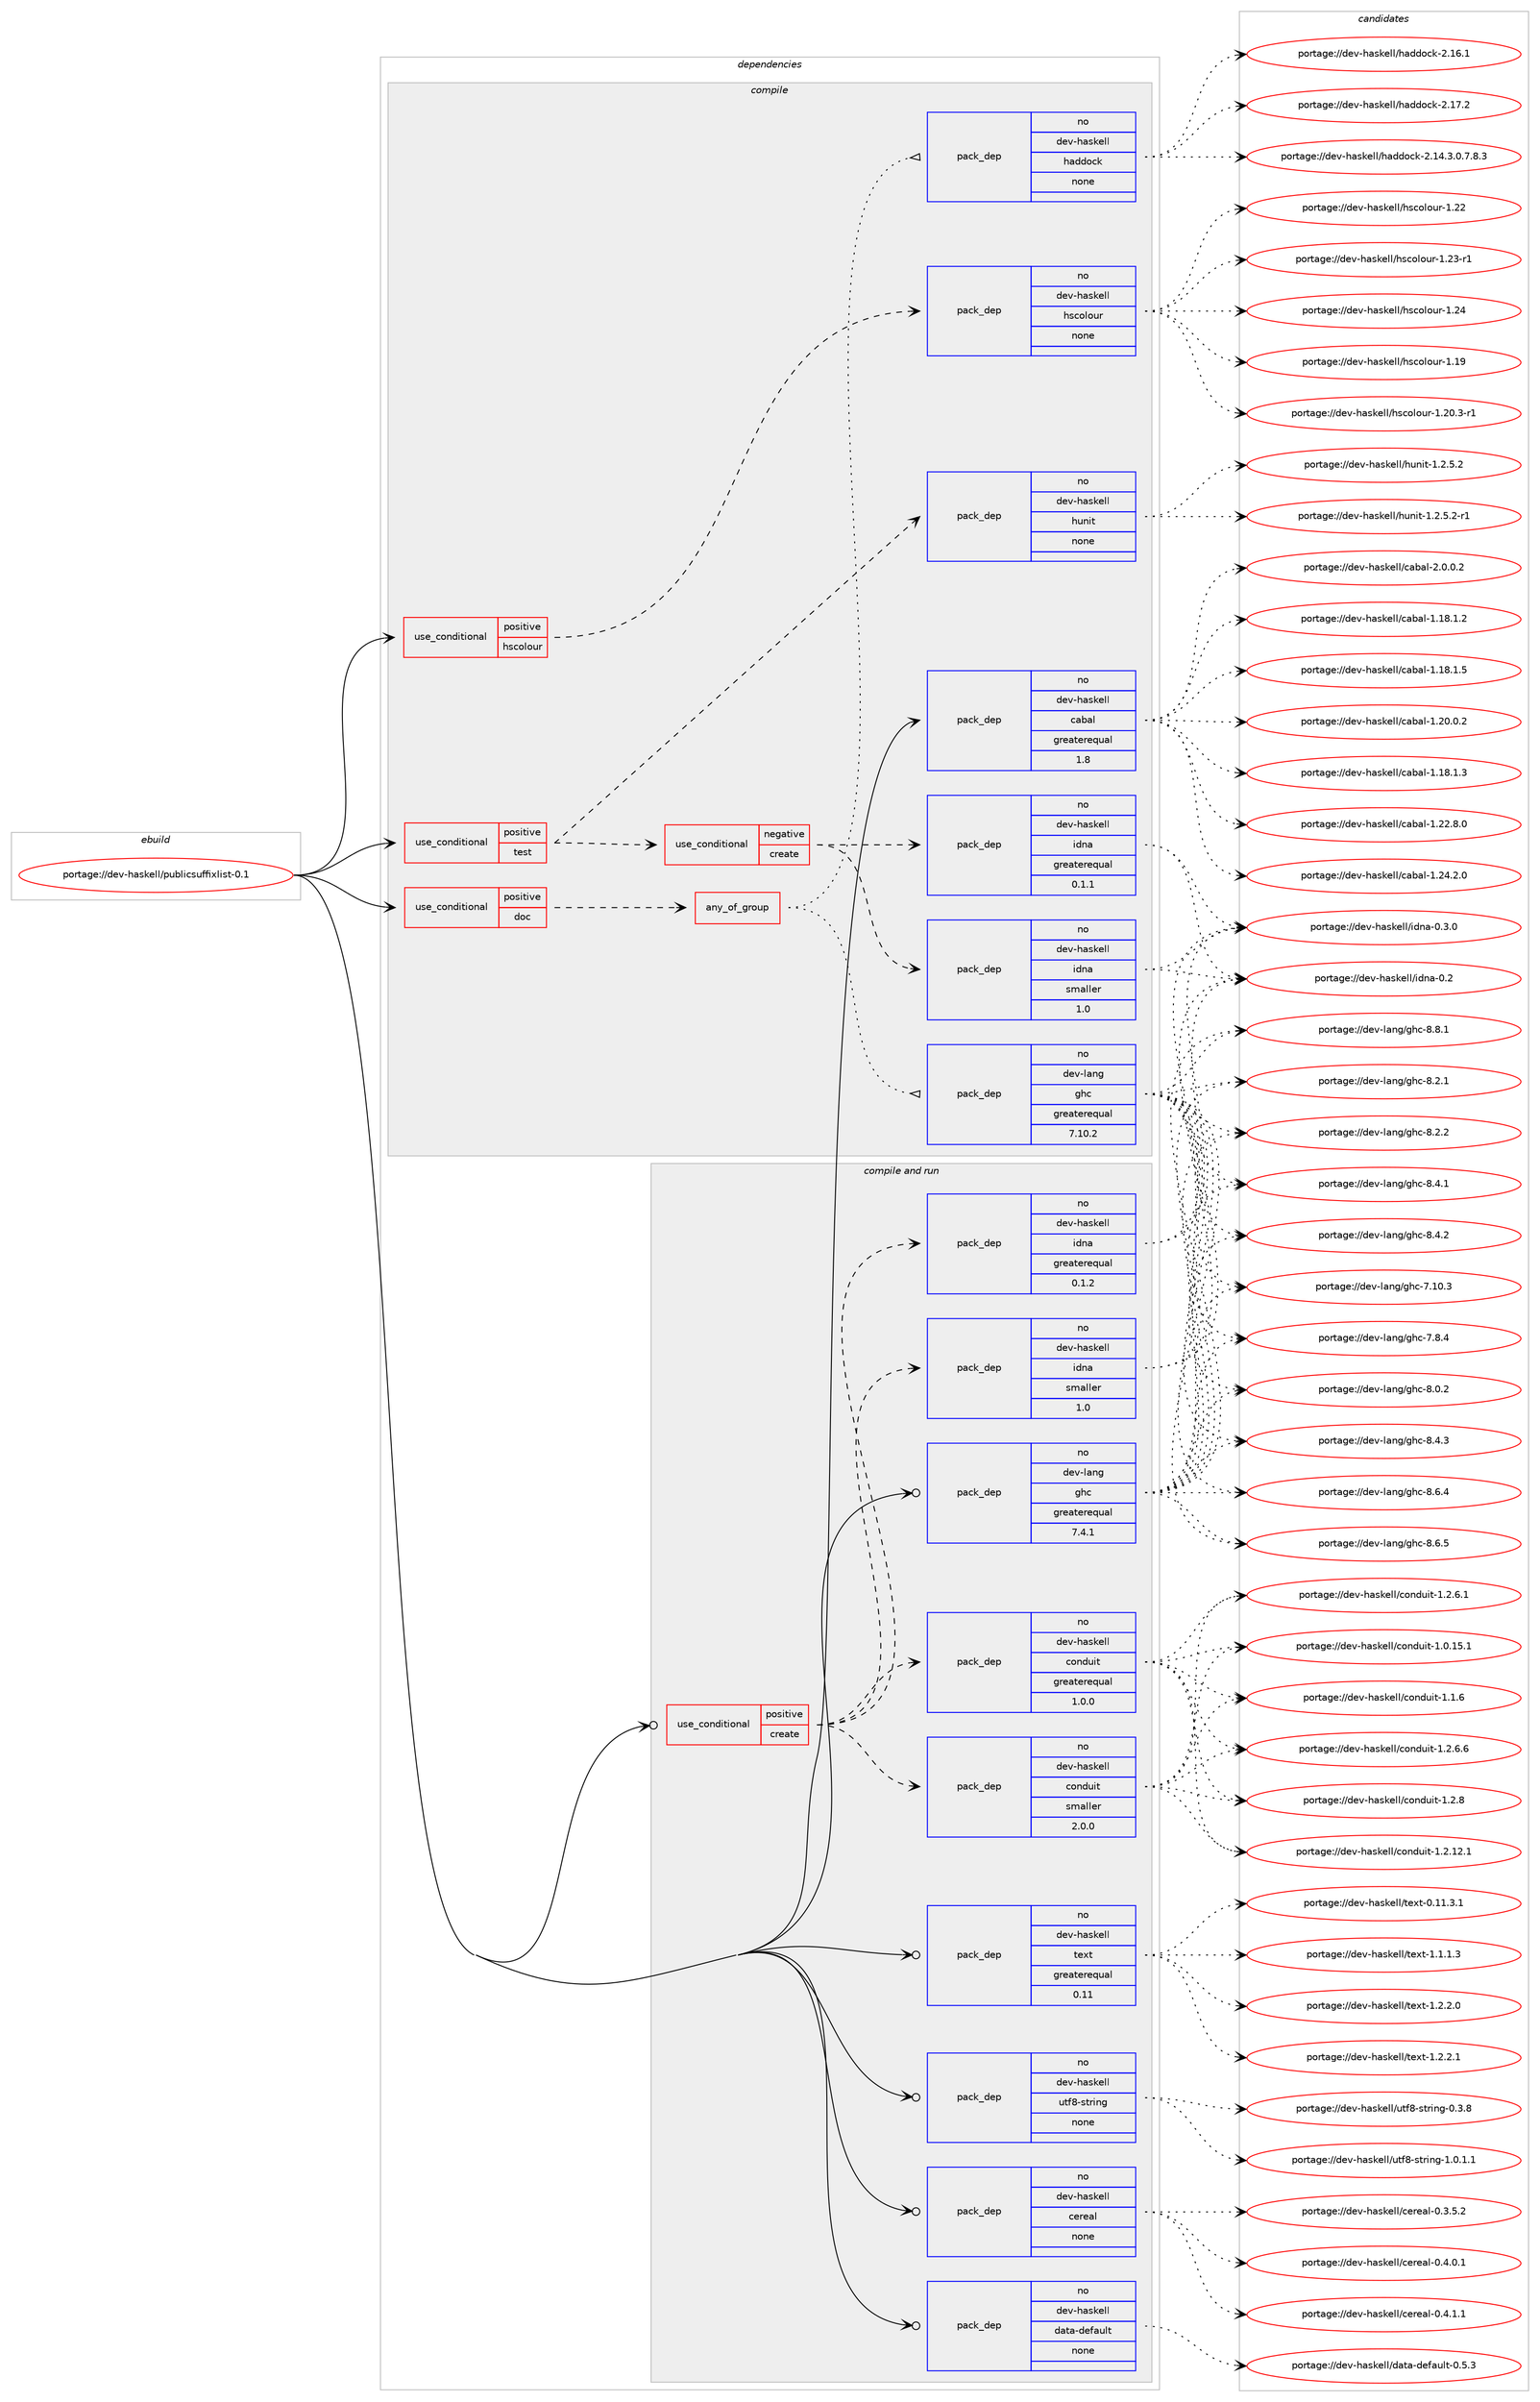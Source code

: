 digraph prolog {

# *************
# Graph options
# *************

newrank=true;
concentrate=true;
compound=true;
graph [rankdir=LR,fontname=Helvetica,fontsize=10,ranksep=1.5];#, ranksep=2.5, nodesep=0.2];
edge  [arrowhead=vee];
node  [fontname=Helvetica,fontsize=10];

# **********
# The ebuild
# **********

subgraph cluster_leftcol {
color=gray;
rank=same;
label=<<i>ebuild</i>>;
id [label="portage://dev-haskell/publicsuffixlist-0.1", color=red, width=4, href="../dev-haskell/publicsuffixlist-0.1.svg"];
}

# ****************
# The dependencies
# ****************

subgraph cluster_midcol {
color=gray;
label=<<i>dependencies</i>>;
subgraph cluster_compile {
fillcolor="#eeeeee";
style=filled;
label=<<i>compile</i>>;
subgraph cond16690 {
dependency77429 [label=<<TABLE BORDER="0" CELLBORDER="1" CELLSPACING="0" CELLPADDING="4"><TR><TD ROWSPAN="3" CELLPADDING="10">use_conditional</TD></TR><TR><TD>positive</TD></TR><TR><TD>doc</TD></TR></TABLE>>, shape=none, color=red];
subgraph any2202 {
dependency77430 [label=<<TABLE BORDER="0" CELLBORDER="1" CELLSPACING="0" CELLPADDING="4"><TR><TD CELLPADDING="10">any_of_group</TD></TR></TABLE>>, shape=none, color=red];subgraph pack58480 {
dependency77431 [label=<<TABLE BORDER="0" CELLBORDER="1" CELLSPACING="0" CELLPADDING="4" WIDTH="220"><TR><TD ROWSPAN="6" CELLPADDING="30">pack_dep</TD></TR><TR><TD WIDTH="110">no</TD></TR><TR><TD>dev-haskell</TD></TR><TR><TD>haddock</TD></TR><TR><TD>none</TD></TR><TR><TD></TD></TR></TABLE>>, shape=none, color=blue];
}
dependency77430:e -> dependency77431:w [weight=20,style="dotted",arrowhead="oinv"];
subgraph pack58481 {
dependency77432 [label=<<TABLE BORDER="0" CELLBORDER="1" CELLSPACING="0" CELLPADDING="4" WIDTH="220"><TR><TD ROWSPAN="6" CELLPADDING="30">pack_dep</TD></TR><TR><TD WIDTH="110">no</TD></TR><TR><TD>dev-lang</TD></TR><TR><TD>ghc</TD></TR><TR><TD>greaterequal</TD></TR><TR><TD>7.10.2</TD></TR></TABLE>>, shape=none, color=blue];
}
dependency77430:e -> dependency77432:w [weight=20,style="dotted",arrowhead="oinv"];
}
dependency77429:e -> dependency77430:w [weight=20,style="dashed",arrowhead="vee"];
}
id:e -> dependency77429:w [weight=20,style="solid",arrowhead="vee"];
subgraph cond16691 {
dependency77433 [label=<<TABLE BORDER="0" CELLBORDER="1" CELLSPACING="0" CELLPADDING="4"><TR><TD ROWSPAN="3" CELLPADDING="10">use_conditional</TD></TR><TR><TD>positive</TD></TR><TR><TD>hscolour</TD></TR></TABLE>>, shape=none, color=red];
subgraph pack58482 {
dependency77434 [label=<<TABLE BORDER="0" CELLBORDER="1" CELLSPACING="0" CELLPADDING="4" WIDTH="220"><TR><TD ROWSPAN="6" CELLPADDING="30">pack_dep</TD></TR><TR><TD WIDTH="110">no</TD></TR><TR><TD>dev-haskell</TD></TR><TR><TD>hscolour</TD></TR><TR><TD>none</TD></TR><TR><TD></TD></TR></TABLE>>, shape=none, color=blue];
}
dependency77433:e -> dependency77434:w [weight=20,style="dashed",arrowhead="vee"];
}
id:e -> dependency77433:w [weight=20,style="solid",arrowhead="vee"];
subgraph cond16692 {
dependency77435 [label=<<TABLE BORDER="0" CELLBORDER="1" CELLSPACING="0" CELLPADDING="4"><TR><TD ROWSPAN="3" CELLPADDING="10">use_conditional</TD></TR><TR><TD>positive</TD></TR><TR><TD>test</TD></TR></TABLE>>, shape=none, color=red];
subgraph pack58483 {
dependency77436 [label=<<TABLE BORDER="0" CELLBORDER="1" CELLSPACING="0" CELLPADDING="4" WIDTH="220"><TR><TD ROWSPAN="6" CELLPADDING="30">pack_dep</TD></TR><TR><TD WIDTH="110">no</TD></TR><TR><TD>dev-haskell</TD></TR><TR><TD>hunit</TD></TR><TR><TD>none</TD></TR><TR><TD></TD></TR></TABLE>>, shape=none, color=blue];
}
dependency77435:e -> dependency77436:w [weight=20,style="dashed",arrowhead="vee"];
subgraph cond16693 {
dependency77437 [label=<<TABLE BORDER="0" CELLBORDER="1" CELLSPACING="0" CELLPADDING="4"><TR><TD ROWSPAN="3" CELLPADDING="10">use_conditional</TD></TR><TR><TD>negative</TD></TR><TR><TD>create</TD></TR></TABLE>>, shape=none, color=red];
subgraph pack58484 {
dependency77438 [label=<<TABLE BORDER="0" CELLBORDER="1" CELLSPACING="0" CELLPADDING="4" WIDTH="220"><TR><TD ROWSPAN="6" CELLPADDING="30">pack_dep</TD></TR><TR><TD WIDTH="110">no</TD></TR><TR><TD>dev-haskell</TD></TR><TR><TD>idna</TD></TR><TR><TD>greaterequal</TD></TR><TR><TD>0.1.1</TD></TR></TABLE>>, shape=none, color=blue];
}
dependency77437:e -> dependency77438:w [weight=20,style="dashed",arrowhead="vee"];
subgraph pack58485 {
dependency77439 [label=<<TABLE BORDER="0" CELLBORDER="1" CELLSPACING="0" CELLPADDING="4" WIDTH="220"><TR><TD ROWSPAN="6" CELLPADDING="30">pack_dep</TD></TR><TR><TD WIDTH="110">no</TD></TR><TR><TD>dev-haskell</TD></TR><TR><TD>idna</TD></TR><TR><TD>smaller</TD></TR><TR><TD>1.0</TD></TR></TABLE>>, shape=none, color=blue];
}
dependency77437:e -> dependency77439:w [weight=20,style="dashed",arrowhead="vee"];
}
dependency77435:e -> dependency77437:w [weight=20,style="dashed",arrowhead="vee"];
}
id:e -> dependency77435:w [weight=20,style="solid",arrowhead="vee"];
subgraph pack58486 {
dependency77440 [label=<<TABLE BORDER="0" CELLBORDER="1" CELLSPACING="0" CELLPADDING="4" WIDTH="220"><TR><TD ROWSPAN="6" CELLPADDING="30">pack_dep</TD></TR><TR><TD WIDTH="110">no</TD></TR><TR><TD>dev-haskell</TD></TR><TR><TD>cabal</TD></TR><TR><TD>greaterequal</TD></TR><TR><TD>1.8</TD></TR></TABLE>>, shape=none, color=blue];
}
id:e -> dependency77440:w [weight=20,style="solid",arrowhead="vee"];
}
subgraph cluster_compileandrun {
fillcolor="#eeeeee";
style=filled;
label=<<i>compile and run</i>>;
subgraph cond16694 {
dependency77441 [label=<<TABLE BORDER="0" CELLBORDER="1" CELLSPACING="0" CELLPADDING="4"><TR><TD ROWSPAN="3" CELLPADDING="10">use_conditional</TD></TR><TR><TD>positive</TD></TR><TR><TD>create</TD></TR></TABLE>>, shape=none, color=red];
subgraph pack58487 {
dependency77442 [label=<<TABLE BORDER="0" CELLBORDER="1" CELLSPACING="0" CELLPADDING="4" WIDTH="220"><TR><TD ROWSPAN="6" CELLPADDING="30">pack_dep</TD></TR><TR><TD WIDTH="110">no</TD></TR><TR><TD>dev-haskell</TD></TR><TR><TD>conduit</TD></TR><TR><TD>greaterequal</TD></TR><TR><TD>1.0.0</TD></TR></TABLE>>, shape=none, color=blue];
}
dependency77441:e -> dependency77442:w [weight=20,style="dashed",arrowhead="vee"];
subgraph pack58488 {
dependency77443 [label=<<TABLE BORDER="0" CELLBORDER="1" CELLSPACING="0" CELLPADDING="4" WIDTH="220"><TR><TD ROWSPAN="6" CELLPADDING="30">pack_dep</TD></TR><TR><TD WIDTH="110">no</TD></TR><TR><TD>dev-haskell</TD></TR><TR><TD>conduit</TD></TR><TR><TD>smaller</TD></TR><TR><TD>2.0.0</TD></TR></TABLE>>, shape=none, color=blue];
}
dependency77441:e -> dependency77443:w [weight=20,style="dashed",arrowhead="vee"];
subgraph pack58489 {
dependency77444 [label=<<TABLE BORDER="0" CELLBORDER="1" CELLSPACING="0" CELLPADDING="4" WIDTH="220"><TR><TD ROWSPAN="6" CELLPADDING="30">pack_dep</TD></TR><TR><TD WIDTH="110">no</TD></TR><TR><TD>dev-haskell</TD></TR><TR><TD>idna</TD></TR><TR><TD>greaterequal</TD></TR><TR><TD>0.1.2</TD></TR></TABLE>>, shape=none, color=blue];
}
dependency77441:e -> dependency77444:w [weight=20,style="dashed",arrowhead="vee"];
subgraph pack58490 {
dependency77445 [label=<<TABLE BORDER="0" CELLBORDER="1" CELLSPACING="0" CELLPADDING="4" WIDTH="220"><TR><TD ROWSPAN="6" CELLPADDING="30">pack_dep</TD></TR><TR><TD WIDTH="110">no</TD></TR><TR><TD>dev-haskell</TD></TR><TR><TD>idna</TD></TR><TR><TD>smaller</TD></TR><TR><TD>1.0</TD></TR></TABLE>>, shape=none, color=blue];
}
dependency77441:e -> dependency77445:w [weight=20,style="dashed",arrowhead="vee"];
}
id:e -> dependency77441:w [weight=20,style="solid",arrowhead="odotvee"];
subgraph pack58491 {
dependency77446 [label=<<TABLE BORDER="0" CELLBORDER="1" CELLSPACING="0" CELLPADDING="4" WIDTH="220"><TR><TD ROWSPAN="6" CELLPADDING="30">pack_dep</TD></TR><TR><TD WIDTH="110">no</TD></TR><TR><TD>dev-haskell</TD></TR><TR><TD>cereal</TD></TR><TR><TD>none</TD></TR><TR><TD></TD></TR></TABLE>>, shape=none, color=blue];
}
id:e -> dependency77446:w [weight=20,style="solid",arrowhead="odotvee"];
subgraph pack58492 {
dependency77447 [label=<<TABLE BORDER="0" CELLBORDER="1" CELLSPACING="0" CELLPADDING="4" WIDTH="220"><TR><TD ROWSPAN="6" CELLPADDING="30">pack_dep</TD></TR><TR><TD WIDTH="110">no</TD></TR><TR><TD>dev-haskell</TD></TR><TR><TD>data-default</TD></TR><TR><TD>none</TD></TR><TR><TD></TD></TR></TABLE>>, shape=none, color=blue];
}
id:e -> dependency77447:w [weight=20,style="solid",arrowhead="odotvee"];
subgraph pack58493 {
dependency77448 [label=<<TABLE BORDER="0" CELLBORDER="1" CELLSPACING="0" CELLPADDING="4" WIDTH="220"><TR><TD ROWSPAN="6" CELLPADDING="30">pack_dep</TD></TR><TR><TD WIDTH="110">no</TD></TR><TR><TD>dev-haskell</TD></TR><TR><TD>text</TD></TR><TR><TD>greaterequal</TD></TR><TR><TD>0.11</TD></TR></TABLE>>, shape=none, color=blue];
}
id:e -> dependency77448:w [weight=20,style="solid",arrowhead="odotvee"];
subgraph pack58494 {
dependency77449 [label=<<TABLE BORDER="0" CELLBORDER="1" CELLSPACING="0" CELLPADDING="4" WIDTH="220"><TR><TD ROWSPAN="6" CELLPADDING="30">pack_dep</TD></TR><TR><TD WIDTH="110">no</TD></TR><TR><TD>dev-haskell</TD></TR><TR><TD>utf8-string</TD></TR><TR><TD>none</TD></TR><TR><TD></TD></TR></TABLE>>, shape=none, color=blue];
}
id:e -> dependency77449:w [weight=20,style="solid",arrowhead="odotvee"];
subgraph pack58495 {
dependency77450 [label=<<TABLE BORDER="0" CELLBORDER="1" CELLSPACING="0" CELLPADDING="4" WIDTH="220"><TR><TD ROWSPAN="6" CELLPADDING="30">pack_dep</TD></TR><TR><TD WIDTH="110">no</TD></TR><TR><TD>dev-lang</TD></TR><TR><TD>ghc</TD></TR><TR><TD>greaterequal</TD></TR><TR><TD>7.4.1</TD></TR></TABLE>>, shape=none, color=blue];
}
id:e -> dependency77450:w [weight=20,style="solid",arrowhead="odotvee"];
}
subgraph cluster_run {
fillcolor="#eeeeee";
style=filled;
label=<<i>run</i>>;
}
}

# **************
# The candidates
# **************

subgraph cluster_choices {
rank=same;
color=gray;
label=<<i>candidates</i>>;

subgraph choice58480 {
color=black;
nodesep=1;
choiceportage1001011184510497115107101108108471049710010011199107455046495246514648465546564651 [label="portage://dev-haskell/haddock-2.14.3.0.7.8.3", color=red, width=4,href="../dev-haskell/haddock-2.14.3.0.7.8.3.svg"];
choiceportage100101118451049711510710110810847104971001001119910745504649544649 [label="portage://dev-haskell/haddock-2.16.1", color=red, width=4,href="../dev-haskell/haddock-2.16.1.svg"];
choiceportage100101118451049711510710110810847104971001001119910745504649554650 [label="portage://dev-haskell/haddock-2.17.2", color=red, width=4,href="../dev-haskell/haddock-2.17.2.svg"];
dependency77431:e -> choiceportage1001011184510497115107101108108471049710010011199107455046495246514648465546564651:w [style=dotted,weight="100"];
dependency77431:e -> choiceportage100101118451049711510710110810847104971001001119910745504649544649:w [style=dotted,weight="100"];
dependency77431:e -> choiceportage100101118451049711510710110810847104971001001119910745504649554650:w [style=dotted,weight="100"];
}
subgraph choice58481 {
color=black;
nodesep=1;
choiceportage1001011184510897110103471031049945554649484651 [label="portage://dev-lang/ghc-7.10.3", color=red, width=4,href="../dev-lang/ghc-7.10.3.svg"];
choiceportage10010111845108971101034710310499455546564652 [label="portage://dev-lang/ghc-7.8.4", color=red, width=4,href="../dev-lang/ghc-7.8.4.svg"];
choiceportage10010111845108971101034710310499455646484650 [label="portage://dev-lang/ghc-8.0.2", color=red, width=4,href="../dev-lang/ghc-8.0.2.svg"];
choiceportage10010111845108971101034710310499455646504649 [label="portage://dev-lang/ghc-8.2.1", color=red, width=4,href="../dev-lang/ghc-8.2.1.svg"];
choiceportage10010111845108971101034710310499455646504650 [label="portage://dev-lang/ghc-8.2.2", color=red, width=4,href="../dev-lang/ghc-8.2.2.svg"];
choiceportage10010111845108971101034710310499455646524649 [label="portage://dev-lang/ghc-8.4.1", color=red, width=4,href="../dev-lang/ghc-8.4.1.svg"];
choiceportage10010111845108971101034710310499455646524650 [label="portage://dev-lang/ghc-8.4.2", color=red, width=4,href="../dev-lang/ghc-8.4.2.svg"];
choiceportage10010111845108971101034710310499455646524651 [label="portage://dev-lang/ghc-8.4.3", color=red, width=4,href="../dev-lang/ghc-8.4.3.svg"];
choiceportage10010111845108971101034710310499455646544652 [label="portage://dev-lang/ghc-8.6.4", color=red, width=4,href="../dev-lang/ghc-8.6.4.svg"];
choiceportage10010111845108971101034710310499455646544653 [label="portage://dev-lang/ghc-8.6.5", color=red, width=4,href="../dev-lang/ghc-8.6.5.svg"];
choiceportage10010111845108971101034710310499455646564649 [label="portage://dev-lang/ghc-8.8.1", color=red, width=4,href="../dev-lang/ghc-8.8.1.svg"];
dependency77432:e -> choiceportage1001011184510897110103471031049945554649484651:w [style=dotted,weight="100"];
dependency77432:e -> choiceportage10010111845108971101034710310499455546564652:w [style=dotted,weight="100"];
dependency77432:e -> choiceportage10010111845108971101034710310499455646484650:w [style=dotted,weight="100"];
dependency77432:e -> choiceportage10010111845108971101034710310499455646504649:w [style=dotted,weight="100"];
dependency77432:e -> choiceportage10010111845108971101034710310499455646504650:w [style=dotted,weight="100"];
dependency77432:e -> choiceportage10010111845108971101034710310499455646524649:w [style=dotted,weight="100"];
dependency77432:e -> choiceportage10010111845108971101034710310499455646524650:w [style=dotted,weight="100"];
dependency77432:e -> choiceportage10010111845108971101034710310499455646524651:w [style=dotted,weight="100"];
dependency77432:e -> choiceportage10010111845108971101034710310499455646544652:w [style=dotted,weight="100"];
dependency77432:e -> choiceportage10010111845108971101034710310499455646544653:w [style=dotted,weight="100"];
dependency77432:e -> choiceportage10010111845108971101034710310499455646564649:w [style=dotted,weight="100"];
}
subgraph choice58482 {
color=black;
nodesep=1;
choiceportage100101118451049711510710110810847104115991111081111171144549464957 [label="portage://dev-haskell/hscolour-1.19", color=red, width=4,href="../dev-haskell/hscolour-1.19.svg"];
choiceportage10010111845104971151071011081084710411599111108111117114454946504846514511449 [label="portage://dev-haskell/hscolour-1.20.3-r1", color=red, width=4,href="../dev-haskell/hscolour-1.20.3-r1.svg"];
choiceportage100101118451049711510710110810847104115991111081111171144549465050 [label="portage://dev-haskell/hscolour-1.22", color=red, width=4,href="../dev-haskell/hscolour-1.22.svg"];
choiceportage1001011184510497115107101108108471041159911110811111711445494650514511449 [label="portage://dev-haskell/hscolour-1.23-r1", color=red, width=4,href="../dev-haskell/hscolour-1.23-r1.svg"];
choiceportage100101118451049711510710110810847104115991111081111171144549465052 [label="portage://dev-haskell/hscolour-1.24", color=red, width=4,href="../dev-haskell/hscolour-1.24.svg"];
dependency77434:e -> choiceportage100101118451049711510710110810847104115991111081111171144549464957:w [style=dotted,weight="100"];
dependency77434:e -> choiceportage10010111845104971151071011081084710411599111108111117114454946504846514511449:w [style=dotted,weight="100"];
dependency77434:e -> choiceportage100101118451049711510710110810847104115991111081111171144549465050:w [style=dotted,weight="100"];
dependency77434:e -> choiceportage1001011184510497115107101108108471041159911110811111711445494650514511449:w [style=dotted,weight="100"];
dependency77434:e -> choiceportage100101118451049711510710110810847104115991111081111171144549465052:w [style=dotted,weight="100"];
}
subgraph choice58483 {
color=black;
nodesep=1;
choiceportage1001011184510497115107101108108471041171101051164549465046534650 [label="portage://dev-haskell/hunit-1.2.5.2", color=red, width=4,href="../dev-haskell/hunit-1.2.5.2.svg"];
choiceportage10010111845104971151071011081084710411711010511645494650465346504511449 [label="portage://dev-haskell/hunit-1.2.5.2-r1", color=red, width=4,href="../dev-haskell/hunit-1.2.5.2-r1.svg"];
dependency77436:e -> choiceportage1001011184510497115107101108108471041171101051164549465046534650:w [style=dotted,weight="100"];
dependency77436:e -> choiceportage10010111845104971151071011081084710411711010511645494650465346504511449:w [style=dotted,weight="100"];
}
subgraph choice58484 {
color=black;
nodesep=1;
choiceportage1001011184510497115107101108108471051001109745484650 [label="portage://dev-haskell/idna-0.2", color=red, width=4,href="../dev-haskell/idna-0.2.svg"];
choiceportage10010111845104971151071011081084710510011097454846514648 [label="portage://dev-haskell/idna-0.3.0", color=red, width=4,href="../dev-haskell/idna-0.3.0.svg"];
dependency77438:e -> choiceportage1001011184510497115107101108108471051001109745484650:w [style=dotted,weight="100"];
dependency77438:e -> choiceportage10010111845104971151071011081084710510011097454846514648:w [style=dotted,weight="100"];
}
subgraph choice58485 {
color=black;
nodesep=1;
choiceportage1001011184510497115107101108108471051001109745484650 [label="portage://dev-haskell/idna-0.2", color=red, width=4,href="../dev-haskell/idna-0.2.svg"];
choiceportage10010111845104971151071011081084710510011097454846514648 [label="portage://dev-haskell/idna-0.3.0", color=red, width=4,href="../dev-haskell/idna-0.3.0.svg"];
dependency77439:e -> choiceportage1001011184510497115107101108108471051001109745484650:w [style=dotted,weight="100"];
dependency77439:e -> choiceportage10010111845104971151071011081084710510011097454846514648:w [style=dotted,weight="100"];
}
subgraph choice58486 {
color=black;
nodesep=1;
choiceportage10010111845104971151071011081084799979897108454946495646494650 [label="portage://dev-haskell/cabal-1.18.1.2", color=red, width=4,href="../dev-haskell/cabal-1.18.1.2.svg"];
choiceportage10010111845104971151071011081084799979897108454946495646494651 [label="portage://dev-haskell/cabal-1.18.1.3", color=red, width=4,href="../dev-haskell/cabal-1.18.1.3.svg"];
choiceportage10010111845104971151071011081084799979897108454946495646494653 [label="portage://dev-haskell/cabal-1.18.1.5", color=red, width=4,href="../dev-haskell/cabal-1.18.1.5.svg"];
choiceportage10010111845104971151071011081084799979897108454946504846484650 [label="portage://dev-haskell/cabal-1.20.0.2", color=red, width=4,href="../dev-haskell/cabal-1.20.0.2.svg"];
choiceportage10010111845104971151071011081084799979897108454946505046564648 [label="portage://dev-haskell/cabal-1.22.8.0", color=red, width=4,href="../dev-haskell/cabal-1.22.8.0.svg"];
choiceportage10010111845104971151071011081084799979897108454946505246504648 [label="portage://dev-haskell/cabal-1.24.2.0", color=red, width=4,href="../dev-haskell/cabal-1.24.2.0.svg"];
choiceportage100101118451049711510710110810847999798971084550464846484650 [label="portage://dev-haskell/cabal-2.0.0.2", color=red, width=4,href="../dev-haskell/cabal-2.0.0.2.svg"];
dependency77440:e -> choiceportage10010111845104971151071011081084799979897108454946495646494650:w [style=dotted,weight="100"];
dependency77440:e -> choiceportage10010111845104971151071011081084799979897108454946495646494651:w [style=dotted,weight="100"];
dependency77440:e -> choiceportage10010111845104971151071011081084799979897108454946495646494653:w [style=dotted,weight="100"];
dependency77440:e -> choiceportage10010111845104971151071011081084799979897108454946504846484650:w [style=dotted,weight="100"];
dependency77440:e -> choiceportage10010111845104971151071011081084799979897108454946505046564648:w [style=dotted,weight="100"];
dependency77440:e -> choiceportage10010111845104971151071011081084799979897108454946505246504648:w [style=dotted,weight="100"];
dependency77440:e -> choiceportage100101118451049711510710110810847999798971084550464846484650:w [style=dotted,weight="100"];
}
subgraph choice58487 {
color=black;
nodesep=1;
choiceportage10010111845104971151071011081084799111110100117105116454946484649534649 [label="portage://dev-haskell/conduit-1.0.15.1", color=red, width=4,href="../dev-haskell/conduit-1.0.15.1.svg"];
choiceportage10010111845104971151071011081084799111110100117105116454946494654 [label="portage://dev-haskell/conduit-1.1.6", color=red, width=4,href="../dev-haskell/conduit-1.1.6.svg"];
choiceportage10010111845104971151071011081084799111110100117105116454946504649504649 [label="portage://dev-haskell/conduit-1.2.12.1", color=red, width=4,href="../dev-haskell/conduit-1.2.12.1.svg"];
choiceportage100101118451049711510710110810847991111101001171051164549465046544649 [label="portage://dev-haskell/conduit-1.2.6.1", color=red, width=4,href="../dev-haskell/conduit-1.2.6.1.svg"];
choiceportage100101118451049711510710110810847991111101001171051164549465046544654 [label="portage://dev-haskell/conduit-1.2.6.6", color=red, width=4,href="../dev-haskell/conduit-1.2.6.6.svg"];
choiceportage10010111845104971151071011081084799111110100117105116454946504656 [label="portage://dev-haskell/conduit-1.2.8", color=red, width=4,href="../dev-haskell/conduit-1.2.8.svg"];
dependency77442:e -> choiceportage10010111845104971151071011081084799111110100117105116454946484649534649:w [style=dotted,weight="100"];
dependency77442:e -> choiceportage10010111845104971151071011081084799111110100117105116454946494654:w [style=dotted,weight="100"];
dependency77442:e -> choiceportage10010111845104971151071011081084799111110100117105116454946504649504649:w [style=dotted,weight="100"];
dependency77442:e -> choiceportage100101118451049711510710110810847991111101001171051164549465046544649:w [style=dotted,weight="100"];
dependency77442:e -> choiceportage100101118451049711510710110810847991111101001171051164549465046544654:w [style=dotted,weight="100"];
dependency77442:e -> choiceportage10010111845104971151071011081084799111110100117105116454946504656:w [style=dotted,weight="100"];
}
subgraph choice58488 {
color=black;
nodesep=1;
choiceportage10010111845104971151071011081084799111110100117105116454946484649534649 [label="portage://dev-haskell/conduit-1.0.15.1", color=red, width=4,href="../dev-haskell/conduit-1.0.15.1.svg"];
choiceportage10010111845104971151071011081084799111110100117105116454946494654 [label="portage://dev-haskell/conduit-1.1.6", color=red, width=4,href="../dev-haskell/conduit-1.1.6.svg"];
choiceportage10010111845104971151071011081084799111110100117105116454946504649504649 [label="portage://dev-haskell/conduit-1.2.12.1", color=red, width=4,href="../dev-haskell/conduit-1.2.12.1.svg"];
choiceportage100101118451049711510710110810847991111101001171051164549465046544649 [label="portage://dev-haskell/conduit-1.2.6.1", color=red, width=4,href="../dev-haskell/conduit-1.2.6.1.svg"];
choiceportage100101118451049711510710110810847991111101001171051164549465046544654 [label="portage://dev-haskell/conduit-1.2.6.6", color=red, width=4,href="../dev-haskell/conduit-1.2.6.6.svg"];
choiceportage10010111845104971151071011081084799111110100117105116454946504656 [label="portage://dev-haskell/conduit-1.2.8", color=red, width=4,href="../dev-haskell/conduit-1.2.8.svg"];
dependency77443:e -> choiceportage10010111845104971151071011081084799111110100117105116454946484649534649:w [style=dotted,weight="100"];
dependency77443:e -> choiceportage10010111845104971151071011081084799111110100117105116454946494654:w [style=dotted,weight="100"];
dependency77443:e -> choiceportage10010111845104971151071011081084799111110100117105116454946504649504649:w [style=dotted,weight="100"];
dependency77443:e -> choiceportage100101118451049711510710110810847991111101001171051164549465046544649:w [style=dotted,weight="100"];
dependency77443:e -> choiceportage100101118451049711510710110810847991111101001171051164549465046544654:w [style=dotted,weight="100"];
dependency77443:e -> choiceportage10010111845104971151071011081084799111110100117105116454946504656:w [style=dotted,weight="100"];
}
subgraph choice58489 {
color=black;
nodesep=1;
choiceportage1001011184510497115107101108108471051001109745484650 [label="portage://dev-haskell/idna-0.2", color=red, width=4,href="../dev-haskell/idna-0.2.svg"];
choiceportage10010111845104971151071011081084710510011097454846514648 [label="portage://dev-haskell/idna-0.3.0", color=red, width=4,href="../dev-haskell/idna-0.3.0.svg"];
dependency77444:e -> choiceportage1001011184510497115107101108108471051001109745484650:w [style=dotted,weight="100"];
dependency77444:e -> choiceportage10010111845104971151071011081084710510011097454846514648:w [style=dotted,weight="100"];
}
subgraph choice58490 {
color=black;
nodesep=1;
choiceportage1001011184510497115107101108108471051001109745484650 [label="portage://dev-haskell/idna-0.2", color=red, width=4,href="../dev-haskell/idna-0.2.svg"];
choiceportage10010111845104971151071011081084710510011097454846514648 [label="portage://dev-haskell/idna-0.3.0", color=red, width=4,href="../dev-haskell/idna-0.3.0.svg"];
dependency77445:e -> choiceportage1001011184510497115107101108108471051001109745484650:w [style=dotted,weight="100"];
dependency77445:e -> choiceportage10010111845104971151071011081084710510011097454846514648:w [style=dotted,weight="100"];
}
subgraph choice58491 {
color=black;
nodesep=1;
choiceportage10010111845104971151071011081084799101114101971084548465146534650 [label="portage://dev-haskell/cereal-0.3.5.2", color=red, width=4,href="../dev-haskell/cereal-0.3.5.2.svg"];
choiceportage10010111845104971151071011081084799101114101971084548465246484649 [label="portage://dev-haskell/cereal-0.4.0.1", color=red, width=4,href="../dev-haskell/cereal-0.4.0.1.svg"];
choiceportage10010111845104971151071011081084799101114101971084548465246494649 [label="portage://dev-haskell/cereal-0.4.1.1", color=red, width=4,href="../dev-haskell/cereal-0.4.1.1.svg"];
dependency77446:e -> choiceportage10010111845104971151071011081084799101114101971084548465146534650:w [style=dotted,weight="100"];
dependency77446:e -> choiceportage10010111845104971151071011081084799101114101971084548465246484649:w [style=dotted,weight="100"];
dependency77446:e -> choiceportage10010111845104971151071011081084799101114101971084548465246494649:w [style=dotted,weight="100"];
}
subgraph choice58492 {
color=black;
nodesep=1;
choiceportage10010111845104971151071011081084710097116974510010110297117108116454846534651 [label="portage://dev-haskell/data-default-0.5.3", color=red, width=4,href="../dev-haskell/data-default-0.5.3.svg"];
dependency77447:e -> choiceportage10010111845104971151071011081084710097116974510010110297117108116454846534651:w [style=dotted,weight="100"];
}
subgraph choice58493 {
color=black;
nodesep=1;
choiceportage100101118451049711510710110810847116101120116454846494946514649 [label="portage://dev-haskell/text-0.11.3.1", color=red, width=4,href="../dev-haskell/text-0.11.3.1.svg"];
choiceportage1001011184510497115107101108108471161011201164549464946494651 [label="portage://dev-haskell/text-1.1.1.3", color=red, width=4,href="../dev-haskell/text-1.1.1.3.svg"];
choiceportage1001011184510497115107101108108471161011201164549465046504648 [label="portage://dev-haskell/text-1.2.2.0", color=red, width=4,href="../dev-haskell/text-1.2.2.0.svg"];
choiceportage1001011184510497115107101108108471161011201164549465046504649 [label="portage://dev-haskell/text-1.2.2.1", color=red, width=4,href="../dev-haskell/text-1.2.2.1.svg"];
dependency77448:e -> choiceportage100101118451049711510710110810847116101120116454846494946514649:w [style=dotted,weight="100"];
dependency77448:e -> choiceportage1001011184510497115107101108108471161011201164549464946494651:w [style=dotted,weight="100"];
dependency77448:e -> choiceportage1001011184510497115107101108108471161011201164549465046504648:w [style=dotted,weight="100"];
dependency77448:e -> choiceportage1001011184510497115107101108108471161011201164549465046504649:w [style=dotted,weight="100"];
}
subgraph choice58494 {
color=black;
nodesep=1;
choiceportage1001011184510497115107101108108471171161025645115116114105110103454846514656 [label="portage://dev-haskell/utf8-string-0.3.8", color=red, width=4,href="../dev-haskell/utf8-string-0.3.8.svg"];
choiceportage10010111845104971151071011081084711711610256451151161141051101034549464846494649 [label="portage://dev-haskell/utf8-string-1.0.1.1", color=red, width=4,href="../dev-haskell/utf8-string-1.0.1.1.svg"];
dependency77449:e -> choiceportage1001011184510497115107101108108471171161025645115116114105110103454846514656:w [style=dotted,weight="100"];
dependency77449:e -> choiceportage10010111845104971151071011081084711711610256451151161141051101034549464846494649:w [style=dotted,weight="100"];
}
subgraph choice58495 {
color=black;
nodesep=1;
choiceportage1001011184510897110103471031049945554649484651 [label="portage://dev-lang/ghc-7.10.3", color=red, width=4,href="../dev-lang/ghc-7.10.3.svg"];
choiceportage10010111845108971101034710310499455546564652 [label="portage://dev-lang/ghc-7.8.4", color=red, width=4,href="../dev-lang/ghc-7.8.4.svg"];
choiceportage10010111845108971101034710310499455646484650 [label="portage://dev-lang/ghc-8.0.2", color=red, width=4,href="../dev-lang/ghc-8.0.2.svg"];
choiceportage10010111845108971101034710310499455646504649 [label="portage://dev-lang/ghc-8.2.1", color=red, width=4,href="../dev-lang/ghc-8.2.1.svg"];
choiceportage10010111845108971101034710310499455646504650 [label="portage://dev-lang/ghc-8.2.2", color=red, width=4,href="../dev-lang/ghc-8.2.2.svg"];
choiceportage10010111845108971101034710310499455646524649 [label="portage://dev-lang/ghc-8.4.1", color=red, width=4,href="../dev-lang/ghc-8.4.1.svg"];
choiceportage10010111845108971101034710310499455646524650 [label="portage://dev-lang/ghc-8.4.2", color=red, width=4,href="../dev-lang/ghc-8.4.2.svg"];
choiceportage10010111845108971101034710310499455646524651 [label="portage://dev-lang/ghc-8.4.3", color=red, width=4,href="../dev-lang/ghc-8.4.3.svg"];
choiceportage10010111845108971101034710310499455646544652 [label="portage://dev-lang/ghc-8.6.4", color=red, width=4,href="../dev-lang/ghc-8.6.4.svg"];
choiceportage10010111845108971101034710310499455646544653 [label="portage://dev-lang/ghc-8.6.5", color=red, width=4,href="../dev-lang/ghc-8.6.5.svg"];
choiceportage10010111845108971101034710310499455646564649 [label="portage://dev-lang/ghc-8.8.1", color=red, width=4,href="../dev-lang/ghc-8.8.1.svg"];
dependency77450:e -> choiceportage1001011184510897110103471031049945554649484651:w [style=dotted,weight="100"];
dependency77450:e -> choiceportage10010111845108971101034710310499455546564652:w [style=dotted,weight="100"];
dependency77450:e -> choiceportage10010111845108971101034710310499455646484650:w [style=dotted,weight="100"];
dependency77450:e -> choiceportage10010111845108971101034710310499455646504649:w [style=dotted,weight="100"];
dependency77450:e -> choiceportage10010111845108971101034710310499455646504650:w [style=dotted,weight="100"];
dependency77450:e -> choiceportage10010111845108971101034710310499455646524649:w [style=dotted,weight="100"];
dependency77450:e -> choiceportage10010111845108971101034710310499455646524650:w [style=dotted,weight="100"];
dependency77450:e -> choiceportage10010111845108971101034710310499455646524651:w [style=dotted,weight="100"];
dependency77450:e -> choiceportage10010111845108971101034710310499455646544652:w [style=dotted,weight="100"];
dependency77450:e -> choiceportage10010111845108971101034710310499455646544653:w [style=dotted,weight="100"];
dependency77450:e -> choiceportage10010111845108971101034710310499455646564649:w [style=dotted,weight="100"];
}
}

}
